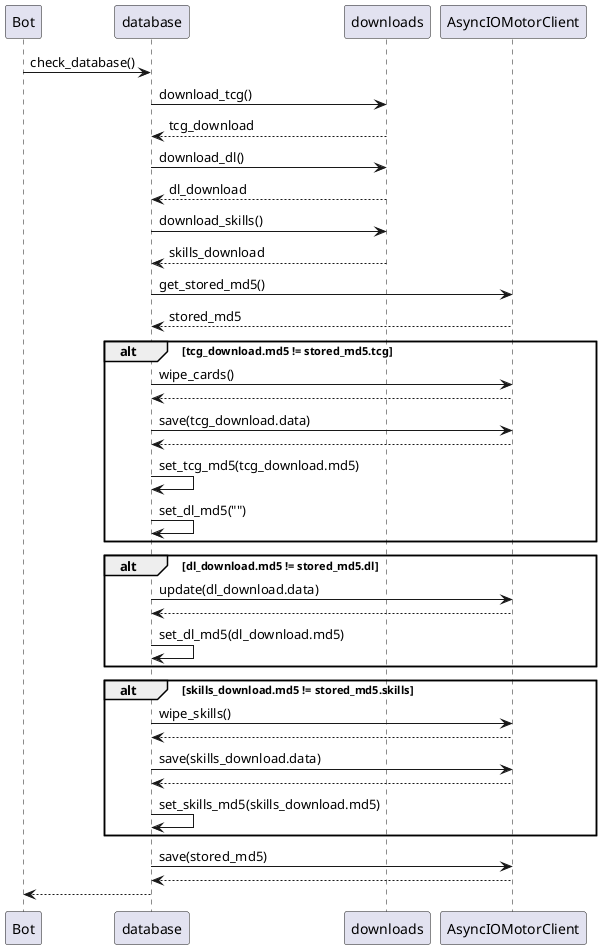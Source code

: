 @startuml

Bot -> database: check_database()
    database -> downloads: download_tcg()
    downloads --> database: tcg_download

    database -> downloads: download_dl()
    downloads --> database: dl_download

    database -> downloads: download_skills()
    downloads --> database: skills_download

    database -> AsyncIOMotorClient: get_stored_md5()
    AsyncIOMotorClient --> database: stored_md5

    alt tcg_download.md5 != stored_md5.tcg
        database -> AsyncIOMotorClient: wipe_cards()
        AsyncIOMotorClient --> database
        database -> AsyncIOMotorClient: save(tcg_download.data)
        AsyncIOMotorClient --> database
        database -> database: set_tcg_md5(tcg_download.md5)
        database -> database: set_dl_md5("")
    end

    alt dl_download.md5 != stored_md5.dl
        database -> AsyncIOMotorClient: update(dl_download.data)
        AsyncIOMotorClient --> database
        database -> database: set_dl_md5(dl_download.md5)
    end

    alt skills_download.md5 != stored_md5.skills
        database -> AsyncIOMotorClient: wipe_skills()
        AsyncIOMotorClient --> database
        database -> AsyncIOMotorClient: save(skills_download.data)
        AsyncIOMotorClient --> database
        database -> database: set_skills_md5(skills_download.md5)
    end

    database -> AsyncIOMotorClient: save(stored_md5)
    AsyncIOMotorClient --> database

database --> Bot

@enduml
